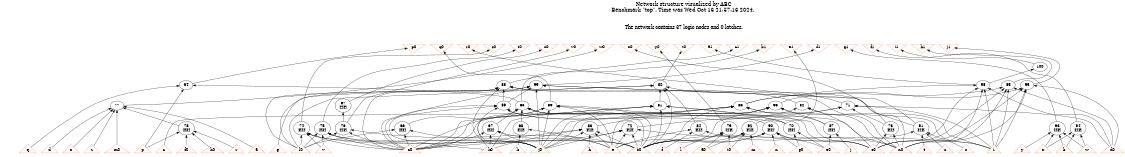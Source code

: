 # Network structure generated by ABC

digraph network {
size = "7.5,10";
center = true;
edge [dir = back];

{
  node [shape = plaintext];
  edge [style = invis];
  LevelTitle1 [label=""];
  LevelTitle2 [label=""];
  Level5 [label = ""];
  Level4 [label = ""];
  Level3 [label = ""];
  Level2 [label = ""];
  Level1 [label = ""];
  Level0 [label = ""];
  LevelTitle1 ->  LevelTitle2 ->  Level5 ->  Level4 ->  Level3 ->  Level2 ->  Level1 ->  Level0;
}

{
  rank = same;
  LevelTitle1;
  title1 [shape=plaintext,
          fontsize=20,
          fontname = "Times-Roman",
          label="Network structure visualized by ABC\nBenchmark \"top\". Time was Wed Oct 16 21:57:16 2024. "
         ];
}

{
  rank = same;
  LevelTitle2;
  title2 [shape=plaintext,
          fontsize=18,
          fontname = "Times-Roman",
          label="The network contains 37 logic nodes and 0 latches.\n"
         ];
}

{
  rank = same;
  Level5;
  Node42 [label = "p0", shape = invtriangle, color = coral, fillcolor = coral];
  Node43 [label = "q0", shape = invtriangle, color = coral, fillcolor = coral];
  Node44 [label = "r0", shape = invtriangle, color = coral, fillcolor = coral];
  Node45 [label = "s0", shape = invtriangle, color = coral, fillcolor = coral];
  Node46 [label = "t0", shape = invtriangle, color = coral, fillcolor = coral];
  Node47 [label = "u0", shape = invtriangle, color = coral, fillcolor = coral];
  Node48 [label = "v0", shape = invtriangle, color = coral, fillcolor = coral];
  Node49 [label = "w0", shape = invtriangle, color = coral, fillcolor = coral];
  Node50 [label = "x0", shape = invtriangle, color = coral, fillcolor = coral];
  Node51 [label = "y0", shape = invtriangle, color = coral, fillcolor = coral];
  Node52 [label = "z0", shape = invtriangle, color = coral, fillcolor = coral];
  Node53 [label = "a1", shape = invtriangle, color = coral, fillcolor = coral];
  Node54 [label = "c1", shape = invtriangle, color = coral, fillcolor = coral];
  Node55 [label = "b1", shape = invtriangle, color = coral, fillcolor = coral];
  Node56 [label = "e1", shape = invtriangle, color = coral, fillcolor = coral];
  Node57 [label = "d1", shape = invtriangle, color = coral, fillcolor = coral];
  Node58 [label = "g1", shape = invtriangle, color = coral, fillcolor = coral];
  Node59 [label = "f1", shape = invtriangle, color = coral, fillcolor = coral];
  Node60 [label = "i1", shape = invtriangle, color = coral, fillcolor = coral];
  Node61 [label = "h1", shape = invtriangle, color = coral, fillcolor = coral];
  Node62 [label = "j1", shape = invtriangle, color = coral, fillcolor = coral];
}

{
  rank = same;
  Level4;
  Node100 [label = "100\n", shape = ellipse];
}

{
  rank = same;
  Level3;
  Node64 [label = "64\n", shape = ellipse];
  Node80 [label = "80\n", shape = ellipse];
  Node85 [label = "85\n", shape = ellipse];
  Node88 [label = "88\n", shape = ellipse];
  Node95 [label = "95\n", shape = ellipse];
  Node98 [label = "98\n", shape = ellipse];
  Node99 [label = "99\n", shape = ellipse];
}

{
  rank = same;
  Level2;
  Node65 [label = "65\n", shape = ellipse];
  Node69 [label = "69\n", shape = ellipse];
  Node71 [label = "71\n", shape = ellipse];
  Node77 [label = "77\n", shape = ellipse];
  Node81 [label = "81\n", shape = ellipse];
  Node82 [label = "82\n", shape = ellipse];
  Node86 [label = "86\n", shape = ellipse];
  Node89 [label = "89\n", shape = ellipse];
  Node96 [label = "96\n", shape = ellipse];
  Node97 [label = "97\n", shape = ellipse];
}

{
  rank = same;
  Level1;
  Node66 [label = "66\n", shape = ellipse];
  Node67 [label = "67\n", shape = ellipse];
  Node68 [label = "68\n", shape = ellipse];
  Node70 [label = "70\n", shape = ellipse];
  Node72 [label = "72\n", shape = ellipse];
  Node73 [label = "73\n", shape = ellipse];
  Node74 [label = "74\n", shape = ellipse];
  Node75 [label = "75\n", shape = ellipse];
  Node76 [label = "76\n", shape = ellipse];
  Node78 [label = "78\n", shape = ellipse];
  Node79 [label = "79\n", shape = ellipse];
  Node83 [label = "83\n", shape = ellipse];
  Node84 [label = "84\n", shape = ellipse];
  Node87 [label = "87\n", shape = ellipse];
  Node90 [label = "90\n", shape = ellipse];
  Node91 [label = "91\n", shape = ellipse];
  Node92 [label = "92\n", shape = ellipse];
  Node93 [label = "93\n", shape = ellipse];
  Node94 [label = "94\n", shape = ellipse];
}

{
  rank = same;
  Level0;
  Node1 [label = "a", shape = triangle, color = coral, fillcolor = coral];
  Node2 [label = "b", shape = triangle, color = coral, fillcolor = coral];
  Node3 [label = "c", shape = triangle, color = coral, fillcolor = coral];
  Node4 [label = "d", shape = triangle, color = coral, fillcolor = coral];
  Node5 [label = "e", shape = triangle, color = coral, fillcolor = coral];
  Node6 [label = "f", shape = triangle, color = coral, fillcolor = coral];
  Node7 [label = "g", shape = triangle, color = coral, fillcolor = coral];
  Node8 [label = "h", shape = triangle, color = coral, fillcolor = coral];
  Node9 [label = "i", shape = triangle, color = coral, fillcolor = coral];
  Node10 [label = "j", shape = triangle, color = coral, fillcolor = coral];
  Node11 [label = "k", shape = triangle, color = coral, fillcolor = coral];
  Node12 [label = "l", shape = triangle, color = coral, fillcolor = coral];
  Node13 [label = "m", shape = triangle, color = coral, fillcolor = coral];
  Node14 [label = "n", shape = triangle, color = coral, fillcolor = coral];
  Node15 [label = "o", shape = triangle, color = coral, fillcolor = coral];
  Node16 [label = "p", shape = triangle, color = coral, fillcolor = coral];
  Node17 [label = "a0", shape = triangle, color = coral, fillcolor = coral];
  Node18 [label = "q", shape = triangle, color = coral, fillcolor = coral];
  Node19 [label = "b0", shape = triangle, color = coral, fillcolor = coral];
  Node20 [label = "r", shape = triangle, color = coral, fillcolor = coral];
  Node21 [label = "c0", shape = triangle, color = coral, fillcolor = coral];
  Node22 [label = "s", shape = triangle, color = coral, fillcolor = coral];
  Node23 [label = "d0", shape = triangle, color = coral, fillcolor = coral];
  Node24 [label = "t", shape = triangle, color = coral, fillcolor = coral];
  Node25 [label = "e0", shape = triangle, color = coral, fillcolor = coral];
  Node26 [label = "u", shape = triangle, color = coral, fillcolor = coral];
  Node27 [label = "f0", shape = triangle, color = coral, fillcolor = coral];
  Node28 [label = "v", shape = triangle, color = coral, fillcolor = coral];
  Node29 [label = "g0", shape = triangle, color = coral, fillcolor = coral];
  Node30 [label = "w", shape = triangle, color = coral, fillcolor = coral];
  Node31 [label = "h0", shape = triangle, color = coral, fillcolor = coral];
  Node32 [label = "x", shape = triangle, color = coral, fillcolor = coral];
  Node33 [label = "i0", shape = triangle, color = coral, fillcolor = coral];
  Node34 [label = "y", shape = triangle, color = coral, fillcolor = coral];
  Node35 [label = "j0", shape = triangle, color = coral, fillcolor = coral];
  Node36 [label = "z", shape = triangle, color = coral, fillcolor = coral];
  Node37 [label = "k0", shape = triangle, color = coral, fillcolor = coral];
  Node38 [label = "l0", shape = triangle, color = coral, fillcolor = coral];
  Node39 [label = "m0", shape = triangle, color = coral, fillcolor = coral];
  Node40 [label = "n0", shape = triangle, color = coral, fillcolor = coral];
  Node41 [label = "o0", shape = triangle, color = coral, fillcolor = coral];
}

title1 -> title2 [style = invis];
title2 -> Node42 [style = invis];
title2 -> Node43 [style = invis];
title2 -> Node44 [style = invis];
title2 -> Node45 [style = invis];
title2 -> Node46 [style = invis];
title2 -> Node47 [style = invis];
title2 -> Node48 [style = invis];
title2 -> Node49 [style = invis];
title2 -> Node50 [style = invis];
title2 -> Node51 [style = invis];
title2 -> Node52 [style = invis];
title2 -> Node53 [style = invis];
title2 -> Node54 [style = invis];
title2 -> Node55 [style = invis];
title2 -> Node56 [style = invis];
title2 -> Node57 [style = invis];
title2 -> Node58 [style = invis];
title2 -> Node59 [style = invis];
title2 -> Node60 [style = invis];
title2 -> Node61 [style = invis];
title2 -> Node62 [style = invis];
Node42 -> Node43 [style = invis];
Node43 -> Node44 [style = invis];
Node44 -> Node45 [style = invis];
Node45 -> Node46 [style = invis];
Node46 -> Node47 [style = invis];
Node47 -> Node48 [style = invis];
Node48 -> Node49 [style = invis];
Node49 -> Node50 [style = invis];
Node50 -> Node51 [style = invis];
Node51 -> Node52 [style = invis];
Node52 -> Node53 [style = invis];
Node53 -> Node54 [style = invis];
Node54 -> Node55 [style = invis];
Node55 -> Node56 [style = invis];
Node56 -> Node57 [style = invis];
Node57 -> Node58 [style = invis];
Node58 -> Node59 [style = invis];
Node59 -> Node60 [style = invis];
Node60 -> Node61 [style = invis];
Node61 -> Node62 [style = invis];
Node42 -> Node64 [style = solid];
Node43 -> Node69 [style = solid];
Node44 -> Node71 [style = solid];
Node45 -> Node74 [style = solid];
Node46 -> Node75 [style = solid];
Node47 -> Node97 [style = solid];
Node48 -> Node76 [style = solid];
Node49 -> Node77 [style = solid];
Node50 -> Node73 [style = solid];
Node51 -> Node79 [style = solid];
Node52 -> Node80 [style = solid];
Node53 -> Node98 [style = solid];
Node54 -> Node88 [style = solid];
Node55 -> Node65 [style = solid];
Node56 -> Node92 [style = solid];
Node57 -> Node99 [style = solid];
Node58 -> Node93 [style = solid];
Node59 -> Node94 [style = solid];
Node60 -> Node100 [style = solid];
Node61 -> Node85 [style = solid];
Node62 -> Node95 [style = solid];
Node64 -> Node65 [style = solid];
Node64 -> Node16 [style = solid];
Node64 -> Node18 [style = solid];
Node65 -> Node66 [style = solid];
Node65 -> Node67 [style = solid];
Node65 -> Node68 [style = solid];
Node65 -> Node19 [style = solid];
Node65 -> Node40 [style = solid];
Node65 -> Node41 [style = solid];
Node66 -> Node21 [style = solid];
Node66 -> Node35 [style = solid];
Node66 -> Node38 [style = solid];
Node67 -> Node5 [style = solid];
Node67 -> Node21 [style = solid];
Node67 -> Node35 [style = solid];
Node67 -> Node37 [style = solid];
Node68 -> Node5 [style = solid];
Node68 -> Node11 [style = solid];
Node69 -> Node70 [style = solid];
Node69 -> Node5 [style = solid];
Node69 -> Node19 [style = solid];
Node69 -> Node21 [style = solid];
Node69 -> Node35 [style = solid];
Node69 -> Node37 [style = solid];
Node70 -> Node25 [style = solid];
Node70 -> Node29 [style = solid];
Node71 -> Node72 [style = solid];
Node71 -> Node73 [style = solid];
Node71 -> Node3 [style = solid];
Node71 -> Node9 [style = solid];
Node71 -> Node23 [style = solid];
Node72 -> Node5 [style = solid];
Node72 -> Node9 [style = solid];
Node72 -> Node19 [style = solid];
Node72 -> Node21 [style = solid];
Node72 -> Node35 [style = solid];
Node73 -> Node40 [style = solid];
Node73 -> Node41 [style = solid];
Node74 -> Node19 [style = solid];
Node74 -> Node21 [style = solid];
Node74 -> Node28 [style = solid];
Node74 -> Node35 [style = solid];
Node74 -> Node38 [style = solid];
Node75 -> Node19 [style = solid];
Node75 -> Node21 [style = solid];
Node75 -> Node28 [style = solid];
Node75 -> Node35 [style = solid];
Node75 -> Node38 [style = solid];
Node76 -> Node19 [style = solid];
Node76 -> Node21 [style = solid];
Node76 -> Node38 [style = solid];
Node77 -> Node78 [style = solid];
Node77 -> Node1 [style = solid];
Node77 -> Node4 [style = solid];
Node77 -> Node15 [style = solid];
Node77 -> Node36 [style = solid];
Node77 -> Node39 [style = solid];
Node78 -> Node16 [style = solid];
Node78 -> Node20 [style = solid];
Node78 -> Node27 [style = solid];
Node78 -> Node31 [style = solid];
Node79 -> Node12 [style = solid];
Node79 -> Node17 [style = solid];
Node79 -> Node19 [style = solid];
Node79 -> Node33 [style = solid];
Node80 -> Node81 [style = solid];
Node80 -> Node82 [style = solid];
Node80 -> Node84 [style = solid];
Node80 -> Node7 [style = solid];
Node80 -> Node19 [style = solid];
Node80 -> Node38 [style = solid];
Node81 -> Node70 [style = solid];
Node81 -> Node19 [style = solid];
Node81 -> Node21 [style = solid];
Node81 -> Node35 [style = solid];
Node81 -> Node37 [style = solid];
Node81 -> Node41 [style = solid];
Node82 -> Node83 [style = solid];
Node82 -> Node40 [style = solid];
Node82 -> Node41 [style = solid];
Node83 -> Node5 [style = solid];
Node83 -> Node8 [style = solid];
Node83 -> Node19 [style = solid];
Node83 -> Node21 [style = solid];
Node83 -> Node35 [style = solid];
Node83 -> Node37 [style = solid];
Node84 -> Node5 [style = solid];
Node84 -> Node6 [style = solid];
Node84 -> Node40 [style = solid];
Node85 -> Node86 [style = solid];
Node85 -> Node9 [style = solid];
Node85 -> Node23 [style = solid];
Node85 -> Node40 [style = solid];
Node85 -> Node41 [style = solid];
Node86 -> Node87 [style = solid];
Node86 -> Node5 [style = solid];
Node86 -> Node9 [style = solid];
Node86 -> Node19 [style = solid];
Node86 -> Node21 [style = solid];
Node86 -> Node35 [style = solid];
Node87 -> Node10 [style = solid];
Node87 -> Node25 [style = solid];
Node88 -> Node89 [style = solid];
Node88 -> Node91 [style = solid];
Node88 -> Node21 [style = solid];
Node88 -> Node35 [style = solid];
Node88 -> Node38 [style = solid];
Node88 -> Node40 [style = solid];
Node89 -> Node70 [style = solid];
Node89 -> Node90 [style = solid];
Node89 -> Node21 [style = solid];
Node89 -> Node35 [style = solid];
Node89 -> Node37 [style = solid];
Node90 -> Node5 [style = solid];
Node90 -> Node14 [style = solid];
Node90 -> Node19 [style = solid];
Node90 -> Node25 [style = solid];
Node90 -> Node29 [style = solid];
Node90 -> Node41 [style = solid];
Node91 -> Node19 [style = solid];
Node91 -> Node22 [style = solid];
Node91 -> Node24 [style = solid];
Node91 -> Node26 [style = solid];
Node92 -> Node13 [style = solid];
Node92 -> Node17 [style = solid];
Node92 -> Node19 [style = solid];
Node92 -> Node33 [style = solid];
Node93 -> Node2 [style = solid];
Node93 -> Node30 [style = solid];
Node93 -> Node32 [style = solid];
Node93 -> Node34 [style = solid];
Node94 -> Node2 [style = solid];
Node94 -> Node30 [style = solid];
Node94 -> Node32 [style = solid];
Node95 -> Node96 [style = solid];
Node95 -> Node9 [style = solid];
Node95 -> Node23 [style = solid];
Node95 -> Node40 [style = solid];
Node95 -> Node41 [style = solid];
Node96 -> Node87 [style = solid];
Node96 -> Node9 [style = solid];
Node96 -> Node19 [style = solid];
Node96 -> Node21 [style = solid];
Node96 -> Node35 [style = solid];
Node97 -> Node76 [style = solid];
Node98 -> Node86 [style = solid];
Node98 -> Node9 [style = solid];
Node98 -> Node23 [style = solid];
Node98 -> Node40 [style = solid];
Node98 -> Node41 [style = solid];
Node99 -> Node89 [style = solid];
Node99 -> Node91 [style = solid];
Node99 -> Node21 [style = solid];
Node99 -> Node35 [style = solid];
Node99 -> Node38 [style = solid];
Node99 -> Node40 [style = solid];
Node100 -> Node98 [style = solid];
}

